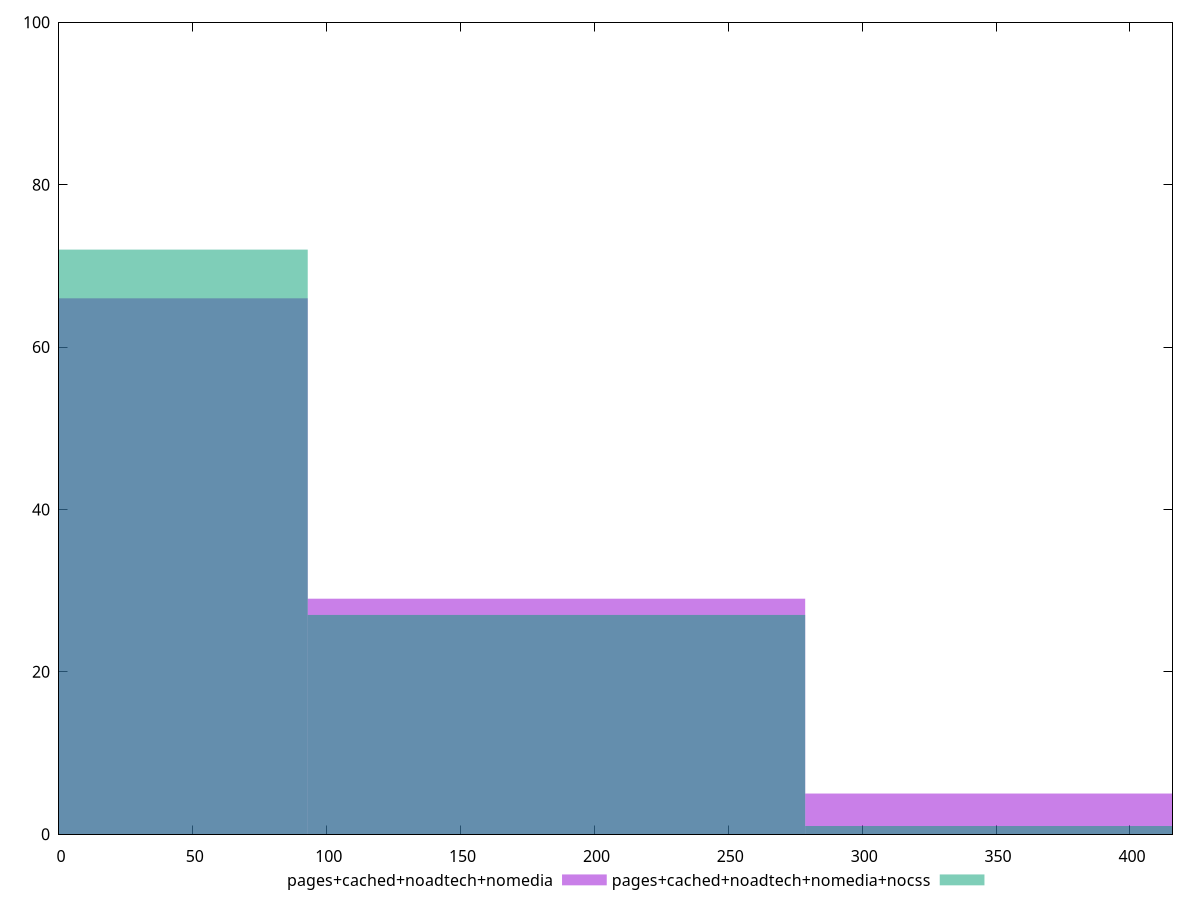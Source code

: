reset

$pagesCachedNoadtechNomedia <<EOF
371.60956613540196 5
0 66
185.80478306770098 29
EOF

$pagesCachedNoadtechNomediaNocss <<EOF
371.60956613540196 1
185.80478306770098 27
0 72
EOF

set key outside below
set boxwidth 185.80478306770098
set xrange [0:415.898]
set yrange [0:100]
set trange [0:100]
set style fill transparent solid 0.5 noborder
set terminal svg size 640, 500 enhanced background rgb 'white'
set output "report_00017_2021-02-10T15-08-03.406Z/uses-rel-preconnect/comparison/histogram/3_vs_4.svg"

plot $pagesCachedNoadtechNomedia title "pages+cached+noadtech+nomedia" with boxes, \
     $pagesCachedNoadtechNomediaNocss title "pages+cached+noadtech+nomedia+nocss" with boxes

reset
